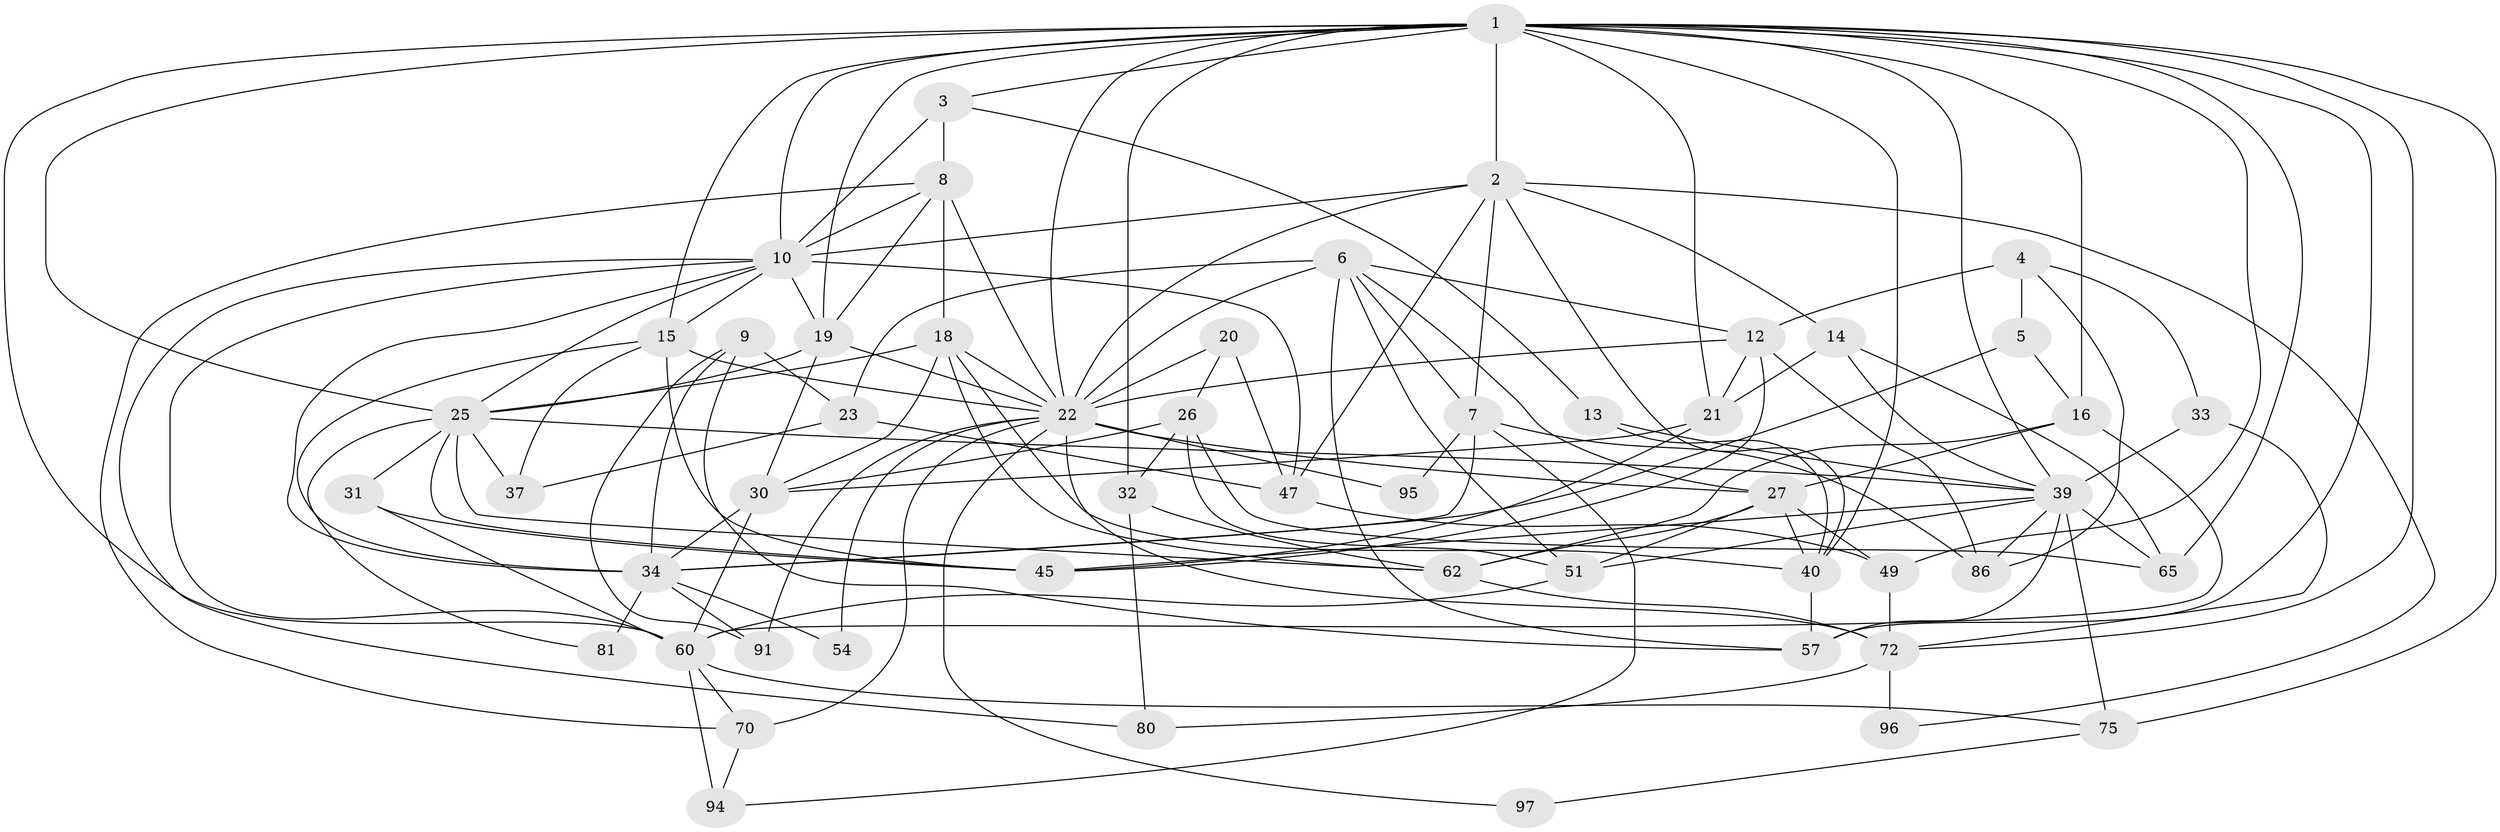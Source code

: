 // original degree distribution, {7: 0.0380952380952381, 3: 0.2857142857142857, 5: 0.24761904761904763, 4: 0.2571428571428571, 6: 0.047619047619047616, 10: 0.009523809523809525, 2: 0.11428571428571428}
// Generated by graph-tools (version 1.1) at 2025/15/03/09/25 04:15:01]
// undirected, 52 vertices, 142 edges
graph export_dot {
graph [start="1"]
  node [color=gray90,style=filled];
  1 [super="+24+36+56+11"];
  2 [super="+17+29"];
  3;
  4;
  5;
  6 [super="+43"];
  7;
  8 [super="+48+104"];
  9 [super="+71"];
  10 [super="+52+28"];
  12 [super="+46"];
  13;
  14 [super="+42+63"];
  15 [super="+84+55"];
  16 [super="+58"];
  18 [super="+73"];
  19 [super="+87"];
  20;
  21 [super="+83"];
  22 [super="+61"];
  23;
  25 [super="+89+50"];
  26;
  27 [super="+76"];
  30 [super="+69+41"];
  31;
  32 [super="+35"];
  33;
  34 [super="+59"];
  37;
  39 [super="+90+66+64"];
  40 [super="+88"];
  45 [super="+53"];
  47;
  49 [super="+77"];
  51 [super="+100+99"];
  54;
  57;
  60 [super="+85+101"];
  62 [super="+102"];
  65;
  70;
  72 [super="+82"];
  75;
  80;
  81;
  86;
  91;
  94 [super="+105"];
  95;
  96;
  97;
  1 -- 19 [weight=2];
  1 -- 16 [weight=3];
  1 -- 39;
  1 -- 15 [weight=4];
  1 -- 22;
  1 -- 57;
  1 -- 10;
  1 -- 75 [weight=2];
  1 -- 32;
  1 -- 2;
  1 -- 3;
  1 -- 40;
  1 -- 60;
  1 -- 65;
  1 -- 49;
  1 -- 21;
  1 -- 72;
  1 -- 25;
  2 -- 7 [weight=2];
  2 -- 96;
  2 -- 14;
  2 -- 47;
  2 -- 10;
  2 -- 40;
  2 -- 22;
  3 -- 10 [weight=2];
  3 -- 13;
  3 -- 8;
  4 -- 12;
  4 -- 5;
  4 -- 33;
  4 -- 86;
  5 -- 16;
  5 -- 34;
  6 -- 7;
  6 -- 57;
  6 -- 51;
  6 -- 27;
  6 -- 23;
  6 -- 22 [weight=2];
  6 -- 12;
  7 -- 86;
  7 -- 94;
  7 -- 95;
  7 -- 34;
  8 -- 70;
  8 -- 19;
  8 -- 18;
  8 -- 10;
  8 -- 22;
  9 -- 23;
  9 -- 57;
  9 -- 34;
  9 -- 91;
  10 -- 60;
  10 -- 19;
  10 -- 25;
  10 -- 15;
  10 -- 80;
  10 -- 34;
  10 -- 47;
  12 -- 21;
  12 -- 45;
  12 -- 86;
  12 -- 22;
  13 -- 39;
  13 -- 40;
  14 -- 65;
  14 -- 21;
  14 -- 39;
  15 -- 22;
  15 -- 37;
  15 -- 45;
  15 -- 34;
  16 -- 60;
  16 -- 27;
  16 -- 62;
  18 -- 40;
  18 -- 30;
  18 -- 62;
  18 -- 25;
  18 -- 22;
  19 -- 25;
  19 -- 30;
  19 -- 22;
  20 -- 47;
  20 -- 26;
  20 -- 22;
  21 -- 45;
  21 -- 30;
  22 -- 27;
  22 -- 54;
  22 -- 91;
  22 -- 97;
  22 -- 72;
  22 -- 70;
  22 -- 95;
  23 -- 47;
  23 -- 37;
  25 -- 39;
  25 -- 81;
  25 -- 37;
  25 -- 45;
  25 -- 62;
  25 -- 31;
  26 -- 65;
  26 -- 30;
  26 -- 32;
  26 -- 51;
  27 -- 49;
  27 -- 51;
  27 -- 62;
  27 -- 40;
  30 -- 60 [weight=2];
  30 -- 34;
  31 -- 60;
  31 -- 45;
  32 -- 80;
  32 -- 62;
  33 -- 72;
  33 -- 39;
  34 -- 54;
  34 -- 81 [weight=2];
  34 -- 91;
  39 -- 86;
  39 -- 45;
  39 -- 51;
  39 -- 65;
  39 -- 75;
  39 -- 57;
  40 -- 57;
  47 -- 49;
  49 -- 72;
  51 -- 60;
  60 -- 94 [weight=2];
  60 -- 70;
  60 -- 75;
  62 -- 72;
  70 -- 94;
  72 -- 96 [weight=2];
  72 -- 80;
  75 -- 97;
}
